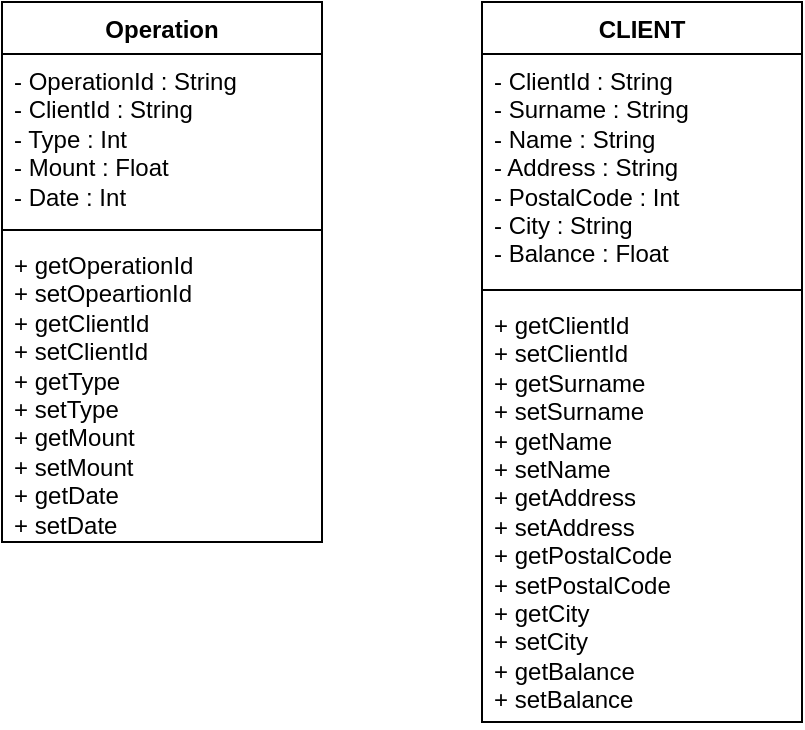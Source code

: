 <mxfile version="21.6.2" type="device">
  <diagram name="Page-1" id="mRsuX9IZsGFIcO8EHhSa">
    <mxGraphModel dx="1434" dy="788" grid="1" gridSize="10" guides="1" tooltips="1" connect="1" arrows="1" fold="1" page="1" pageScale="1" pageWidth="827" pageHeight="1169" math="0" shadow="0">
      <root>
        <mxCell id="0" />
        <mxCell id="1" parent="0" />
        <mxCell id="t2ZvuOyZcZk1DrQGyEVY-1" value="Operation" style="swimlane;fontStyle=1;align=center;verticalAlign=top;childLayout=stackLayout;horizontal=1;startSize=26;horizontalStack=0;resizeParent=1;resizeParentMax=0;resizeLast=0;collapsible=1;marginBottom=0;whiteSpace=wrap;html=1;" vertex="1" parent="1">
          <mxGeometry x="240" y="180" width="160" height="270" as="geometry" />
        </mxCell>
        <mxCell id="t2ZvuOyZcZk1DrQGyEVY-2" value="- OperationId : String&lt;br&gt;- ClientId : String&lt;br&gt;- Type : Int&lt;br&gt;- Mount : Float&lt;br&gt;- Date : Int" style="text;strokeColor=none;fillColor=none;align=left;verticalAlign=top;spacingLeft=4;spacingRight=4;overflow=hidden;rotatable=0;points=[[0,0.5],[1,0.5]];portConstraint=eastwest;whiteSpace=wrap;html=1;" vertex="1" parent="t2ZvuOyZcZk1DrQGyEVY-1">
          <mxGeometry y="26" width="160" height="84" as="geometry" />
        </mxCell>
        <mxCell id="t2ZvuOyZcZk1DrQGyEVY-3" value="" style="line;strokeWidth=1;fillColor=none;align=left;verticalAlign=middle;spacingTop=-1;spacingLeft=3;spacingRight=3;rotatable=0;labelPosition=right;points=[];portConstraint=eastwest;strokeColor=inherit;" vertex="1" parent="t2ZvuOyZcZk1DrQGyEVY-1">
          <mxGeometry y="110" width="160" height="8" as="geometry" />
        </mxCell>
        <mxCell id="t2ZvuOyZcZk1DrQGyEVY-4" value="+ getOperationId&lt;br&gt;+ setOpeartionId&lt;br&gt;+ getClientId&lt;br&gt;+ setClientId&lt;br&gt;+ getType&lt;br&gt;+ setType&lt;br&gt;+ getMount&lt;br&gt;+ setMount&lt;br&gt;+ getDate&lt;br&gt;+ setDate" style="text;strokeColor=none;fillColor=none;align=left;verticalAlign=top;spacingLeft=4;spacingRight=4;overflow=hidden;rotatable=0;points=[[0,0.5],[1,0.5]];portConstraint=eastwest;whiteSpace=wrap;html=1;" vertex="1" parent="t2ZvuOyZcZk1DrQGyEVY-1">
          <mxGeometry y="118" width="160" height="152" as="geometry" />
        </mxCell>
        <mxCell id="t2ZvuOyZcZk1DrQGyEVY-5" value="CLIENT" style="swimlane;fontStyle=1;align=center;verticalAlign=top;childLayout=stackLayout;horizontal=1;startSize=26;horizontalStack=0;resizeParent=1;resizeParentMax=0;resizeLast=0;collapsible=1;marginBottom=0;whiteSpace=wrap;html=1;" vertex="1" parent="1">
          <mxGeometry x="480" y="180" width="160" height="360" as="geometry" />
        </mxCell>
        <mxCell id="t2ZvuOyZcZk1DrQGyEVY-6" value="- ClientId : String&lt;br&gt;- Surname : String&lt;br&gt;- Name : String&lt;br&gt;- Address : String&lt;br&gt;- PostalCode : Int&lt;br&gt;- City : String&lt;br&gt;- Balance : Float" style="text;strokeColor=none;fillColor=none;align=left;verticalAlign=top;spacingLeft=4;spacingRight=4;overflow=hidden;rotatable=0;points=[[0,0.5],[1,0.5]];portConstraint=eastwest;whiteSpace=wrap;html=1;" vertex="1" parent="t2ZvuOyZcZk1DrQGyEVY-5">
          <mxGeometry y="26" width="160" height="114" as="geometry" />
        </mxCell>
        <mxCell id="t2ZvuOyZcZk1DrQGyEVY-7" value="" style="line;strokeWidth=1;fillColor=none;align=left;verticalAlign=middle;spacingTop=-1;spacingLeft=3;spacingRight=3;rotatable=0;labelPosition=right;points=[];portConstraint=eastwest;strokeColor=inherit;" vertex="1" parent="t2ZvuOyZcZk1DrQGyEVY-5">
          <mxGeometry y="140" width="160" height="8" as="geometry" />
        </mxCell>
        <mxCell id="t2ZvuOyZcZk1DrQGyEVY-8" value="+ getClientId&lt;br&gt;+ setClientId&lt;br&gt;+ getSurname&lt;br&gt;+ setSurname&lt;br&gt;+ getName&lt;br&gt;+ setName&lt;br&gt;+ getAddress&lt;br&gt;+ setAddress&lt;br&gt;+ getPostalCode&lt;br&gt;+ setPostalCode&lt;br&gt;+ getCity&lt;br&gt;+ setCity&lt;br&gt;+ getBalance&lt;br&gt;+ setBalance" style="text;strokeColor=none;fillColor=none;align=left;verticalAlign=top;spacingLeft=4;spacingRight=4;overflow=hidden;rotatable=0;points=[[0,0.5],[1,0.5]];portConstraint=eastwest;whiteSpace=wrap;html=1;" vertex="1" parent="t2ZvuOyZcZk1DrQGyEVY-5">
          <mxGeometry y="148" width="160" height="212" as="geometry" />
        </mxCell>
      </root>
    </mxGraphModel>
  </diagram>
</mxfile>
